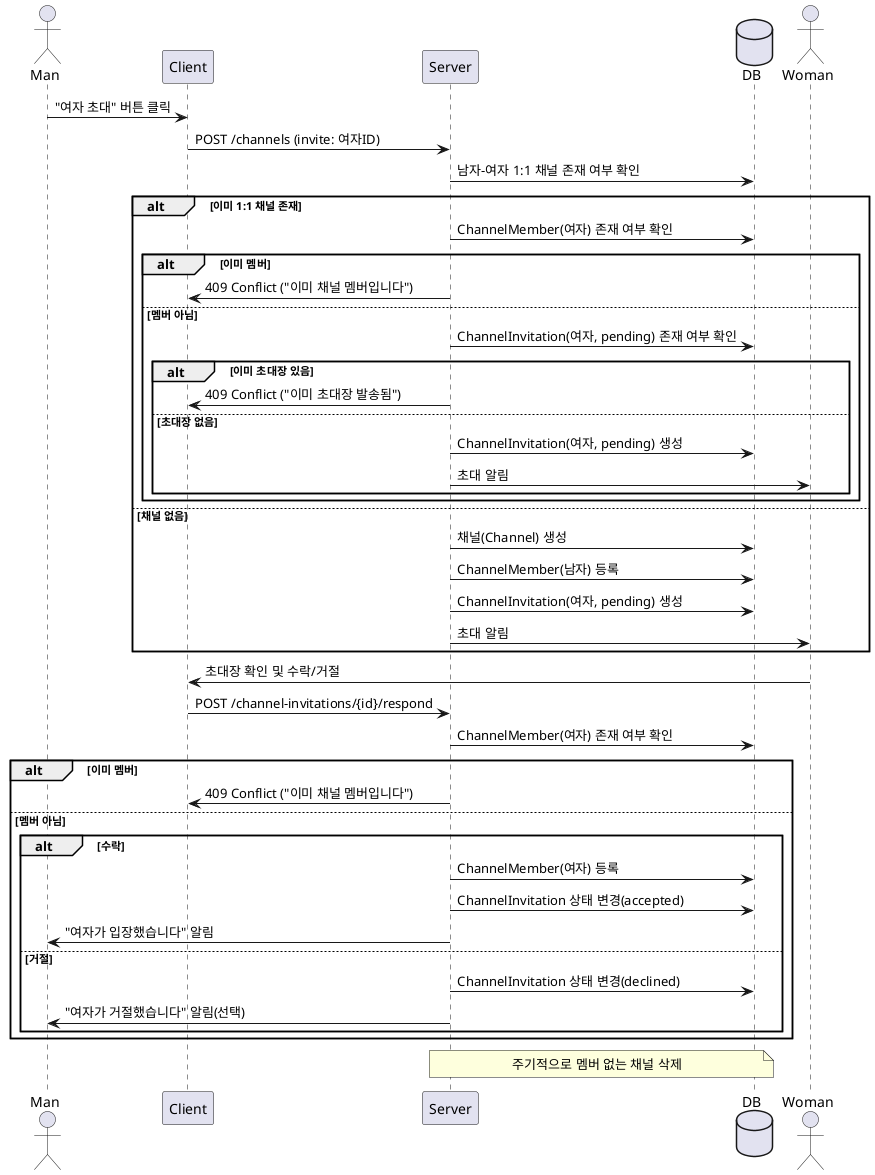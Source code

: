 @startuml
actor Man as 남자
participant "Client" as Client
participant "Server" as Server
database "DB" as DB
actor Woman as 여자

남자 -> Client: "여자 초대" 버튼 클릭
Client -> Server: POST /channels (invite: 여자ID)
Server -> DB: 남자-여자 1:1 채널 존재 여부 확인
alt 이미 1:1 채널 존재
    Server -> DB: ChannelMember(여자) 존재 여부 확인
    alt 이미 멤버
        Server -> Client: 409 Conflict ("이미 채널 멤버입니다")
    else 멤버 아님
        Server -> DB: ChannelInvitation(여자, pending) 존재 여부 확인
        alt 이미 초대장 있음
            Server -> Client: 409 Conflict ("이미 초대장 발송됨")
        else 초대장 없음
            Server -> DB: ChannelInvitation(여자, pending) 생성
            Server -> 여자: 초대 알림
        end
    end
else 채널 없음
    Server -> DB: 채널(Channel) 생성
    Server -> DB: ChannelMember(남자) 등록
    Server -> DB: ChannelInvitation(여자, pending) 생성
    Server -> 여자: 초대 알림
end

여자 -> Client: 초대장 확인 및 수락/거절
Client -> Server: POST /channel-invitations/{id}/respond
Server -> DB: ChannelMember(여자) 존재 여부 확인
alt 이미 멤버
    Server -> Client: 409 Conflict ("이미 채널 멤버입니다")
else 멤버 아님
    alt 수락
        Server -> DB: ChannelMember(여자) 등록
        Server -> DB: ChannelInvitation 상태 변경(accepted)
        Server -> 남자: "여자가 입장했습니다" 알림
    else 거절
        Server -> DB: ChannelInvitation 상태 변경(declined)
        Server -> 남자: "여자가 거절했습니다" 알림(선택)
    end
end

note over Server, DB: 주기적으로 멤버 없는 채널 삭제
@enduml
